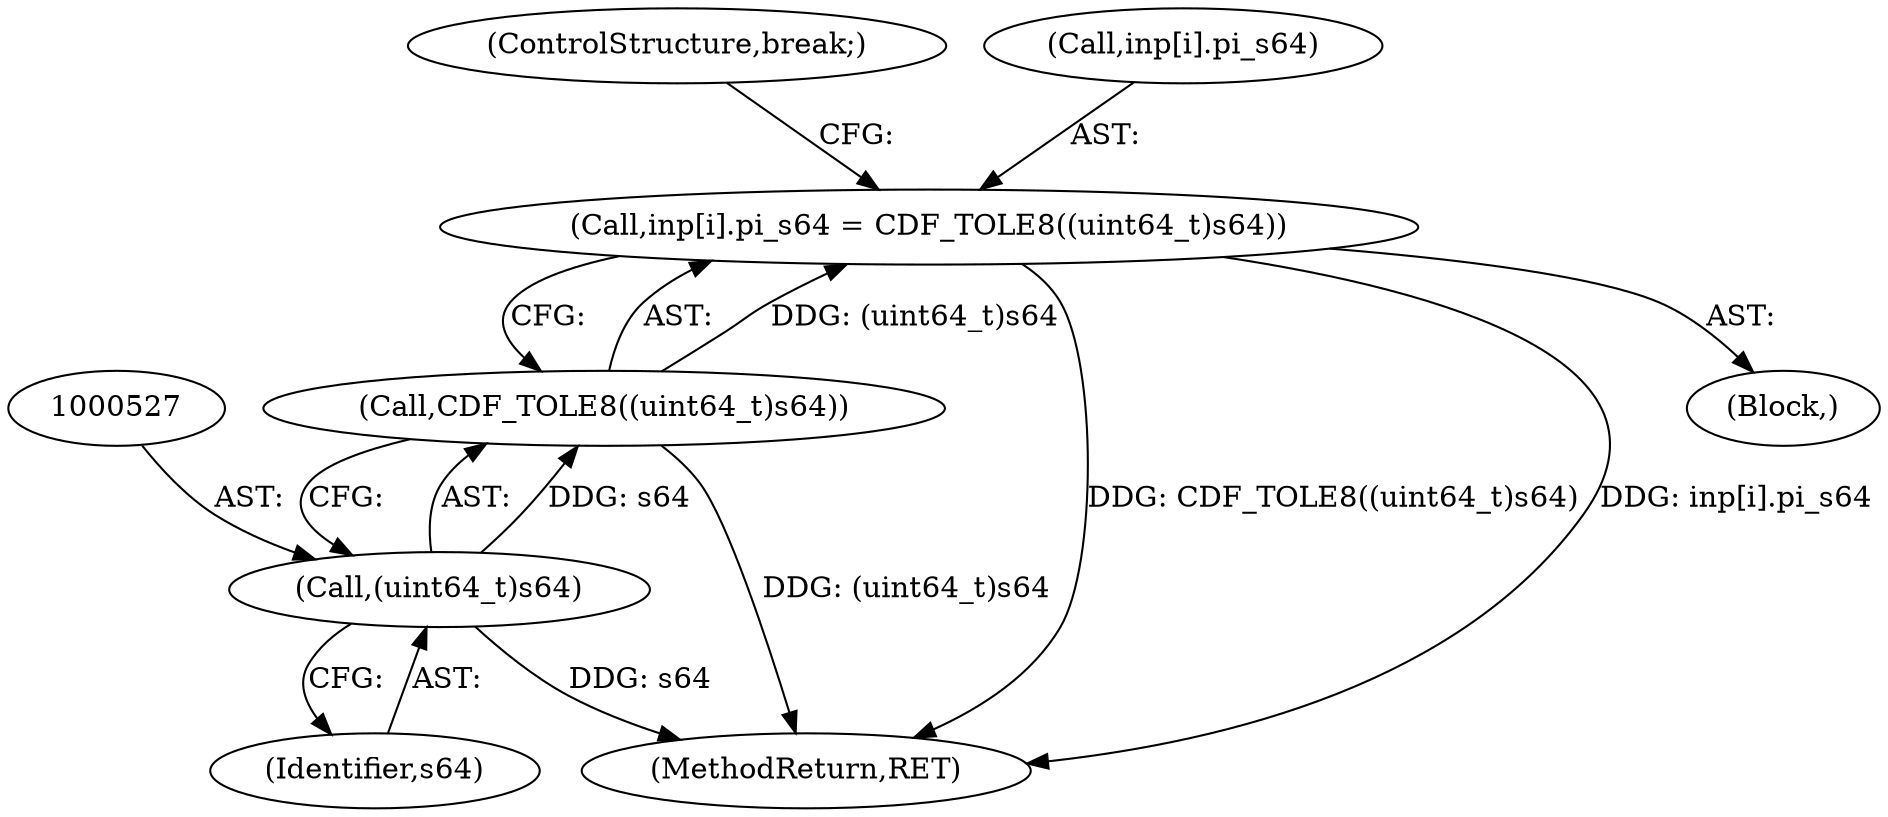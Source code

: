 digraph "0_file_f97486ef5dc3e8735440edc4fc8808c63e1a3ef0@array" {
"1000519" [label="(Call,inp[i].pi_s64 = CDF_TOLE8((uint64_t)s64))"];
"1000525" [label="(Call,CDF_TOLE8((uint64_t)s64))"];
"1000526" [label="(Call,(uint64_t)s64)"];
"1000519" [label="(Call,inp[i].pi_s64 = CDF_TOLE8((uint64_t)s64))"];
"1000529" [label="(ControlStructure,break;)"];
"1000520" [label="(Call,inp[i].pi_s64)"];
"1000526" [label="(Call,(uint64_t)s64)"];
"1000528" [label="(Identifier,s64)"];
"1000853" [label="(MethodReturn,RET)"];
"1000525" [label="(Call,CDF_TOLE8((uint64_t)s64))"];
"1000401" [label="(Block,)"];
"1000519" -> "1000401"  [label="AST: "];
"1000519" -> "1000525"  [label="CFG: "];
"1000520" -> "1000519"  [label="AST: "];
"1000525" -> "1000519"  [label="AST: "];
"1000529" -> "1000519"  [label="CFG: "];
"1000519" -> "1000853"  [label="DDG: CDF_TOLE8((uint64_t)s64)"];
"1000519" -> "1000853"  [label="DDG: inp[i].pi_s64"];
"1000525" -> "1000519"  [label="DDG: (uint64_t)s64"];
"1000525" -> "1000526"  [label="CFG: "];
"1000526" -> "1000525"  [label="AST: "];
"1000525" -> "1000853"  [label="DDG: (uint64_t)s64"];
"1000526" -> "1000525"  [label="DDG: s64"];
"1000526" -> "1000528"  [label="CFG: "];
"1000527" -> "1000526"  [label="AST: "];
"1000528" -> "1000526"  [label="AST: "];
"1000526" -> "1000853"  [label="DDG: s64"];
}
